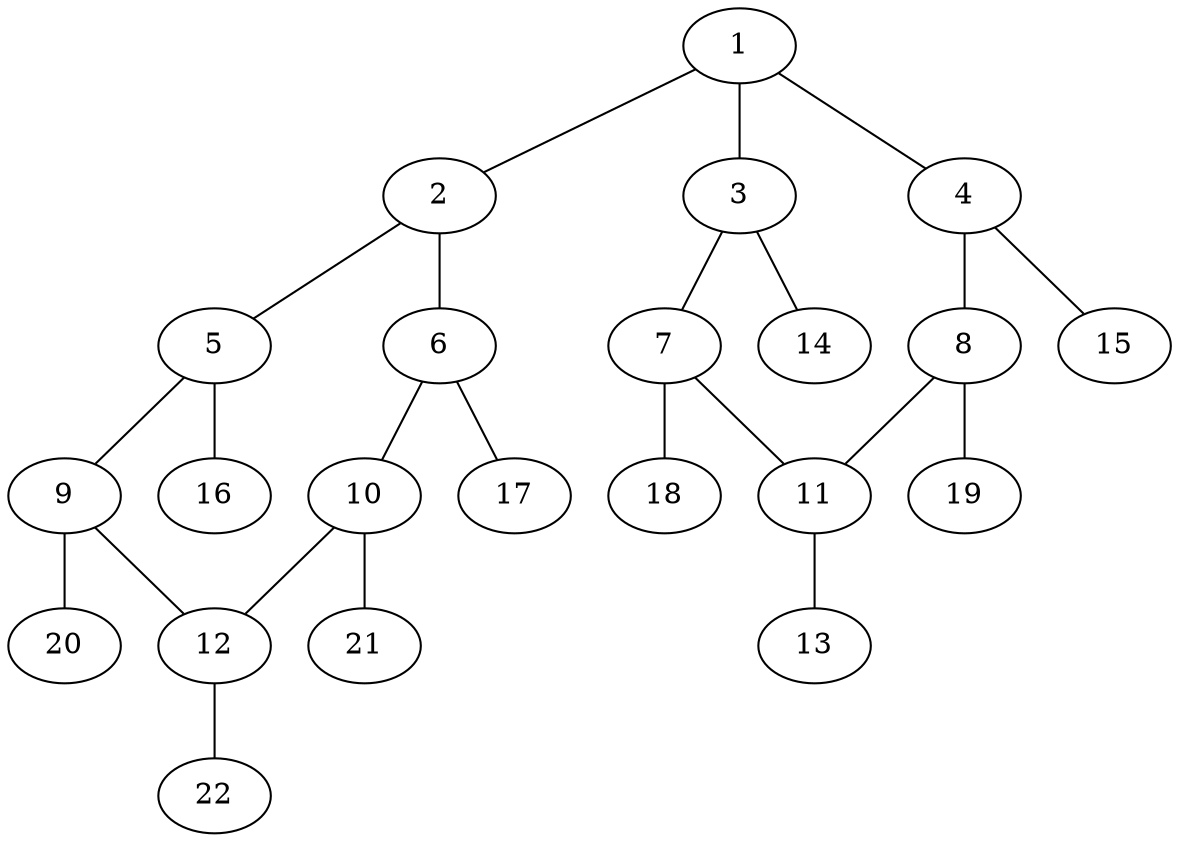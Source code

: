 graph molecule_845 {
	1	 [chem=C];
	2	 [chem=C];
	1 -- 2	 [valence=1];
	3	 [chem=C];
	1 -- 3	 [valence=2];
	4	 [chem=C];
	1 -- 4	 [valence=1];
	5	 [chem=C];
	2 -- 5	 [valence=2];
	6	 [chem=C];
	2 -- 6	 [valence=1];
	7	 [chem=C];
	3 -- 7	 [valence=1];
	14	 [chem=H];
	3 -- 14	 [valence=1];
	8	 [chem=C];
	4 -- 8	 [valence=2];
	15	 [chem=H];
	4 -- 15	 [valence=1];
	9	 [chem=C];
	5 -- 9	 [valence=1];
	16	 [chem=H];
	5 -- 16	 [valence=1];
	10	 [chem=C];
	6 -- 10	 [valence=2];
	17	 [chem=H];
	6 -- 17	 [valence=1];
	11	 [chem=C];
	7 -- 11	 [valence=2];
	18	 [chem=H];
	7 -- 18	 [valence=1];
	8 -- 11	 [valence=1];
	19	 [chem=H];
	8 -- 19	 [valence=1];
	12	 [chem=C];
	9 -- 12	 [valence=2];
	20	 [chem=H];
	9 -- 20	 [valence=1];
	10 -- 12	 [valence=1];
	21	 [chem=H];
	10 -- 21	 [valence=1];
	13	 [chem=Br];
	11 -- 13	 [valence=1];
	22	 [chem=H];
	12 -- 22	 [valence=1];
}
